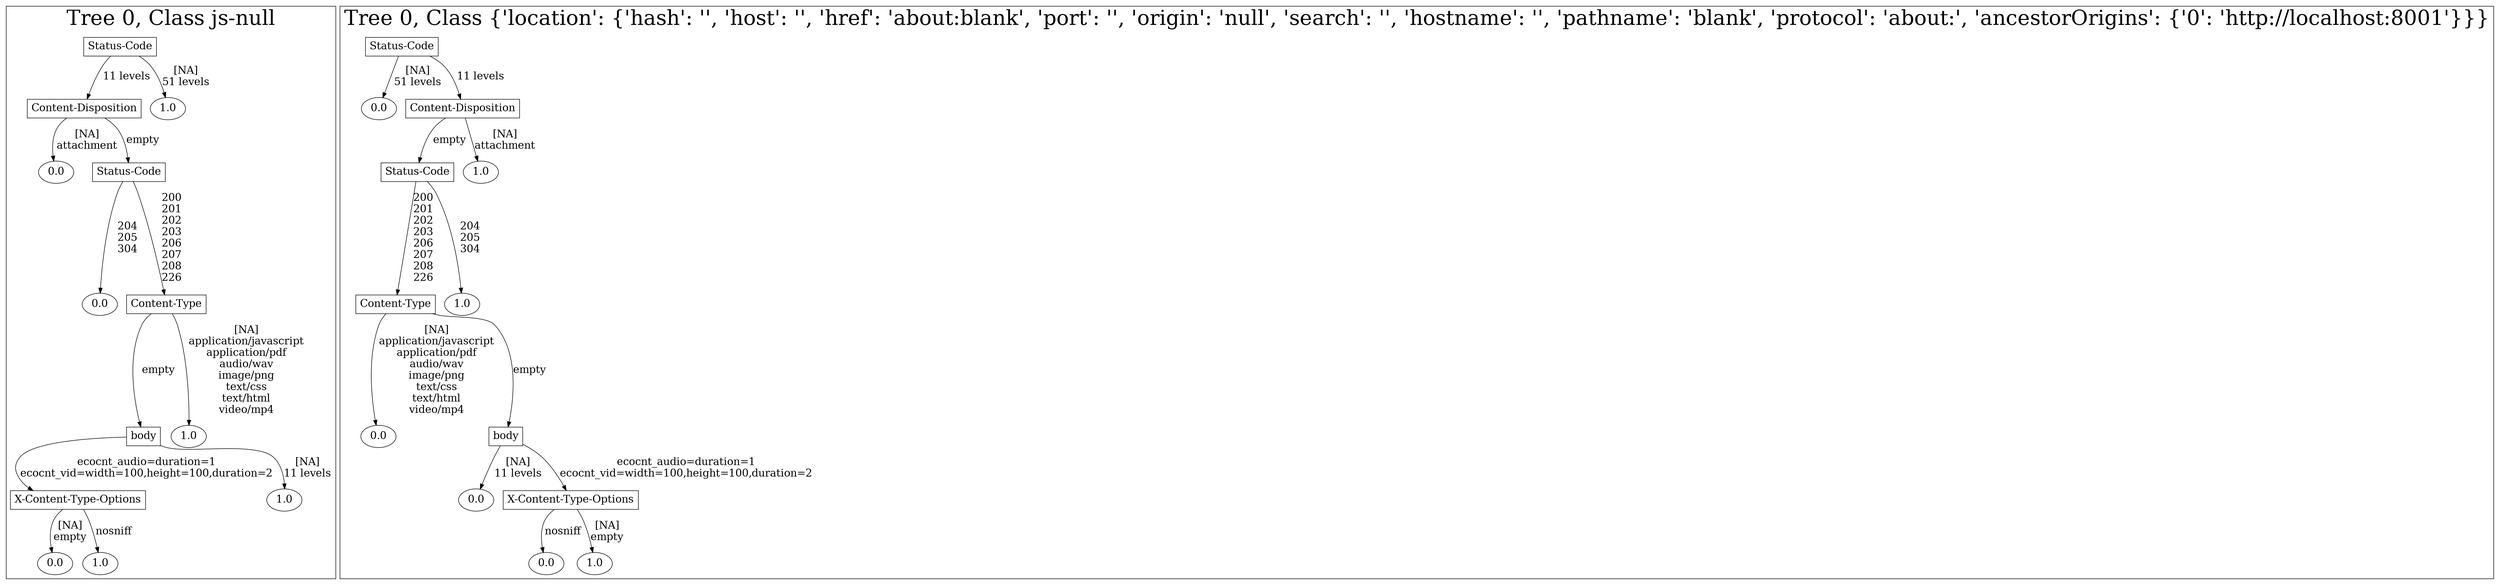 /*
Generated by:
    http://https://github.com/h2oai/h2o-3/tree/master/h2o-genmodel/src/main/java/hex/genmodel/tools/PrintMojo.java
*/

/*
On a mac:

$ brew install graphviz
$ dot -Tpng file.gv -o file.png
$ open file.png
*/

digraph G {

subgraph cluster_0 {
/* Nodes */

/* Level 0 */
{
"SG_0_Node_0" [shape=box, fontsize=20, label="Status-Code"]
}

/* Level 1 */
{
"SG_0_Node_1" [shape=box, fontsize=20, label="Content-Disposition"]
"SG_0_Node_6" [fontsize=20, label="1.0"]
}

/* Level 2 */
{
"SG_0_Node_7" [fontsize=20, label="0.0"]
"SG_0_Node_2" [shape=box, fontsize=20, label="Status-Code"]
}

/* Level 3 */
{
"SG_0_Node_8" [fontsize=20, label="0.0"]
"SG_0_Node_3" [shape=box, fontsize=20, label="Content-Type"]
}

/* Level 4 */
{
"SG_0_Node_4" [shape=box, fontsize=20, label="body"]
"SG_0_Node_9" [fontsize=20, label="1.0"]
}

/* Level 5 */
{
"SG_0_Node_5" [shape=box, fontsize=20, label="X-Content-Type-Options"]
"SG_0_Node_10" [fontsize=20, label="1.0"]
}

/* Level 6 */
{
"SG_0_Node_11" [fontsize=20, label="0.0"]
"SG_0_Node_12" [fontsize=20, label="1.0"]
}

/* Edges */
"SG_0_Node_0" -> "SG_0_Node_1" [fontsize=20, label="11 levels
"]
"SG_0_Node_0" -> "SG_0_Node_6" [fontsize=20, label="[NA]
51 levels
"]
"SG_0_Node_1" -> "SG_0_Node_7" [fontsize=20, label="[NA]
attachment
"]
"SG_0_Node_1" -> "SG_0_Node_2" [fontsize=20, label="empty
"]
"SG_0_Node_2" -> "SG_0_Node_8" [fontsize=20, label="204
205
304
"]
"SG_0_Node_2" -> "SG_0_Node_3" [fontsize=20, label="200
201
202
203
206
207
208
226
"]
"SG_0_Node_3" -> "SG_0_Node_4" [fontsize=20, label="empty
"]
"SG_0_Node_3" -> "SG_0_Node_9" [fontsize=20, label="[NA]
application/javascript
application/pdf
audio/wav
image/png
text/css
text/html
video/mp4
"]
"SG_0_Node_4" -> "SG_0_Node_5" [fontsize=20, label="ecocnt_audio=duration=1
ecocnt_vid=width=100,height=100,duration=2
"]
"SG_0_Node_4" -> "SG_0_Node_10" [fontsize=20, label="[NA]
11 levels
"]
"SG_0_Node_5" -> "SG_0_Node_11" [fontsize=20, label="[NA]
empty
"]
"SG_0_Node_5" -> "SG_0_Node_12" [fontsize=20, label="nosniff
"]

fontsize=40
label="Tree 0, Class js-null"
}

subgraph cluster_1 {
/* Nodes */

/* Level 0 */
{
"SG_1_Node_0" [shape=box, fontsize=20, label="Status-Code"]
}

/* Level 1 */
{
"SG_1_Node_6" [fontsize=20, label="0.0"]
"SG_1_Node_1" [shape=box, fontsize=20, label="Content-Disposition"]
}

/* Level 2 */
{
"SG_1_Node_2" [shape=box, fontsize=20, label="Status-Code"]
"SG_1_Node_7" [fontsize=20, label="1.0"]
}

/* Level 3 */
{
"SG_1_Node_3" [shape=box, fontsize=20, label="Content-Type"]
"SG_1_Node_8" [fontsize=20, label="1.0"]
}

/* Level 4 */
{
"SG_1_Node_9" [fontsize=20, label="0.0"]
"SG_1_Node_4" [shape=box, fontsize=20, label="body"]
}

/* Level 5 */
{
"SG_1_Node_10" [fontsize=20, label="0.0"]
"SG_1_Node_5" [shape=box, fontsize=20, label="X-Content-Type-Options"]
}

/* Level 6 */
{
"SG_1_Node_11" [fontsize=20, label="0.0"]
"SG_1_Node_12" [fontsize=20, label="1.0"]
}

/* Edges */
"SG_1_Node_0" -> "SG_1_Node_6" [fontsize=20, label="[NA]
51 levels
"]
"SG_1_Node_0" -> "SG_1_Node_1" [fontsize=20, label="11 levels
"]
"SG_1_Node_1" -> "SG_1_Node_2" [fontsize=20, label="empty
"]
"SG_1_Node_1" -> "SG_1_Node_7" [fontsize=20, label="[NA]
attachment
"]
"SG_1_Node_2" -> "SG_1_Node_3" [fontsize=20, label="200
201
202
203
206
207
208
226
"]
"SG_1_Node_2" -> "SG_1_Node_8" [fontsize=20, label="204
205
304
"]
"SG_1_Node_3" -> "SG_1_Node_9" [fontsize=20, label="[NA]
application/javascript
application/pdf
audio/wav
image/png
text/css
text/html
video/mp4
"]
"SG_1_Node_3" -> "SG_1_Node_4" [fontsize=20, label="empty
"]
"SG_1_Node_4" -> "SG_1_Node_10" [fontsize=20, label="[NA]
11 levels
"]
"SG_1_Node_4" -> "SG_1_Node_5" [fontsize=20, label="ecocnt_audio=duration=1
ecocnt_vid=width=100,height=100,duration=2
"]
"SG_1_Node_5" -> "SG_1_Node_11" [fontsize=20, label="nosniff
"]
"SG_1_Node_5" -> "SG_1_Node_12" [fontsize=20, label="[NA]
empty
"]

fontsize=40
label="Tree 0, Class {'location': {'hash': '', 'host': '', 'href': 'about:blank', 'port': '', 'origin': 'null', 'search': '', 'hostname': '', 'pathname': 'blank', 'protocol': 'about:', 'ancestorOrigins': {'0': 'http://localhost:8001'}}}"
}

}

